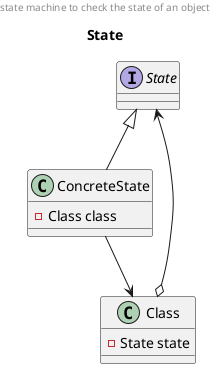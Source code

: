 @startuml
title State
header state machine to check the state of an object

interface State {
}

class ConcreteState{
- Class class
}

class Class {
- State state
}

State <|-- ConcreteState
Class o--> State
ConcreteState --> Class

@enduml
